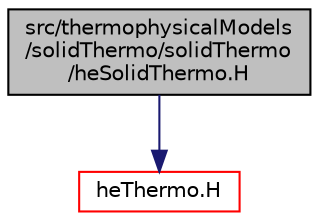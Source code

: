 digraph "src/thermophysicalModels/solidThermo/solidThermo/heSolidThermo.H"
{
  bgcolor="transparent";
  edge [fontname="Helvetica",fontsize="10",labelfontname="Helvetica",labelfontsize="10"];
  node [fontname="Helvetica",fontsize="10",shape=record];
  Node1 [label="src/thermophysicalModels\l/solidThermo/solidThermo\l/heSolidThermo.H",height=0.2,width=0.4,color="black", fillcolor="grey75", style="filled", fontcolor="black"];
  Node1 -> Node2 [color="midnightblue",fontsize="10",style="solid",fontname="Helvetica"];
  Node2 [label="heThermo.H",height=0.2,width=0.4,color="red",URL="$a10094.html"];
}
